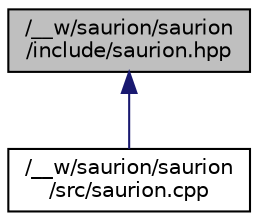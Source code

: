 digraph "/__w/saurion/saurion/include/saurion.hpp"
{
 // LATEX_PDF_SIZE
  edge [fontname="Helvetica",fontsize="10",labelfontname="Helvetica",labelfontsize="10"];
  node [fontname="Helvetica",fontsize="10",shape=record];
  Node1 [label="/__w/saurion/saurion\l/include/saurion.hpp",height=0.2,width=0.4,color="black", fillcolor="grey75", style="filled", fontcolor="black",tooltip=" "];
  Node1 -> Node2 [dir="back",color="midnightblue",fontsize="10",style="solid",fontname="Helvetica"];
  Node2 [label="/__w/saurion/saurion\l/src/saurion.cpp",height=0.2,width=0.4,color="black", fillcolor="white", style="filled",URL="$d5/da3/saurion_8cpp.html",tooltip=" "];
}
